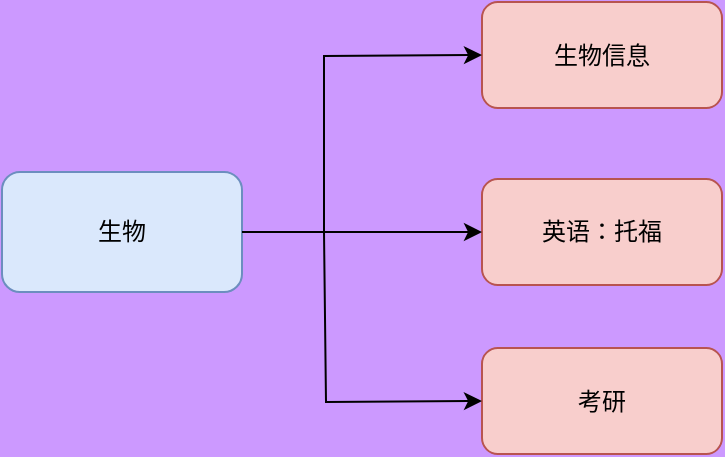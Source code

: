 <mxfile version="20.6.0" type="github"><diagram id="kOfupHfy2sGn4HqRWWnF" name="第 1 页"><mxGraphModel dx="1038" dy="571" grid="0" gridSize="10" guides="1" tooltips="1" connect="1" arrows="1" fold="1" page="1" pageScale="1" pageWidth="827" pageHeight="1169" background="#CC99FF" math="0" shadow="0"><root><mxCell id="0"/><mxCell id="1" parent="0"/><mxCell id="ibU_f8iC5l-VAmFUFidy-2" value="生物信息" style="rounded=1;whiteSpace=wrap;html=1;fillColor=#f8cecc;strokeColor=#b85450;" parent="1" vertex="1"><mxGeometry x="395" y="82" width="120" height="53" as="geometry"/></mxCell><mxCell id="a0LdEicxtypg_HHIFotJ-2" value="生物" style="rounded=1;whiteSpace=wrap;html=1;fillColor=#dae8fc;strokeColor=#6c8ebf;" vertex="1" parent="1"><mxGeometry x="155" y="167" width="120" height="60" as="geometry"/></mxCell><mxCell id="a0LdEicxtypg_HHIFotJ-3" value="考研" style="rounded=1;whiteSpace=wrap;html=1;fillColor=#f8cecc;strokeColor=#b85450;" vertex="1" parent="1"><mxGeometry x="395" y="255" width="120" height="53" as="geometry"/></mxCell><mxCell id="a0LdEicxtypg_HHIFotJ-4" value="英语：托福" style="rounded=1;whiteSpace=wrap;html=1;fillColor=#f8cecc;strokeColor=#b85450;" vertex="1" parent="1"><mxGeometry x="395" y="170.5" width="120" height="53" as="geometry"/></mxCell><mxCell id="a0LdEicxtypg_HHIFotJ-5" value="" style="endArrow=classic;html=1;rounded=0;exitX=1;exitY=0.5;exitDx=0;exitDy=0;entryX=0;entryY=0.5;entryDx=0;entryDy=0;" edge="1" parent="1" source="a0LdEicxtypg_HHIFotJ-2" target="ibU_f8iC5l-VAmFUFidy-2"><mxGeometry width="50" height="50" relative="1" as="geometry"><mxPoint x="286" y="183" as="sourcePoint"/><mxPoint x="336" y="133" as="targetPoint"/><Array as="points"><mxPoint x="316" y="197"/><mxPoint x="316" y="109"/></Array></mxGeometry></mxCell><mxCell id="a0LdEicxtypg_HHIFotJ-6" value="" style="endArrow=classic;html=1;rounded=0;exitX=1;exitY=0.5;exitDx=0;exitDy=0;entryX=0;entryY=0.5;entryDx=0;entryDy=0;" edge="1" parent="1" source="a0LdEicxtypg_HHIFotJ-2" target="a0LdEicxtypg_HHIFotJ-4"><mxGeometry width="50" height="50" relative="1" as="geometry"><mxPoint x="336" y="211" as="sourcePoint"/><mxPoint x="386" y="161" as="targetPoint"/></mxGeometry></mxCell><mxCell id="a0LdEicxtypg_HHIFotJ-7" value="" style="endArrow=classic;html=1;rounded=0;entryX=0;entryY=0.5;entryDx=0;entryDy=0;exitX=1;exitY=0.5;exitDx=0;exitDy=0;" edge="1" parent="1" source="a0LdEicxtypg_HHIFotJ-2" target="a0LdEicxtypg_HHIFotJ-3"><mxGeometry width="50" height="50" relative="1" as="geometry"><mxPoint x="276" y="198" as="sourcePoint"/><mxPoint x="342" y="253" as="targetPoint"/><Array as="points"><mxPoint x="316" y="197"/><mxPoint x="317" y="282"/></Array></mxGeometry></mxCell></root></mxGraphModel></diagram></mxfile>